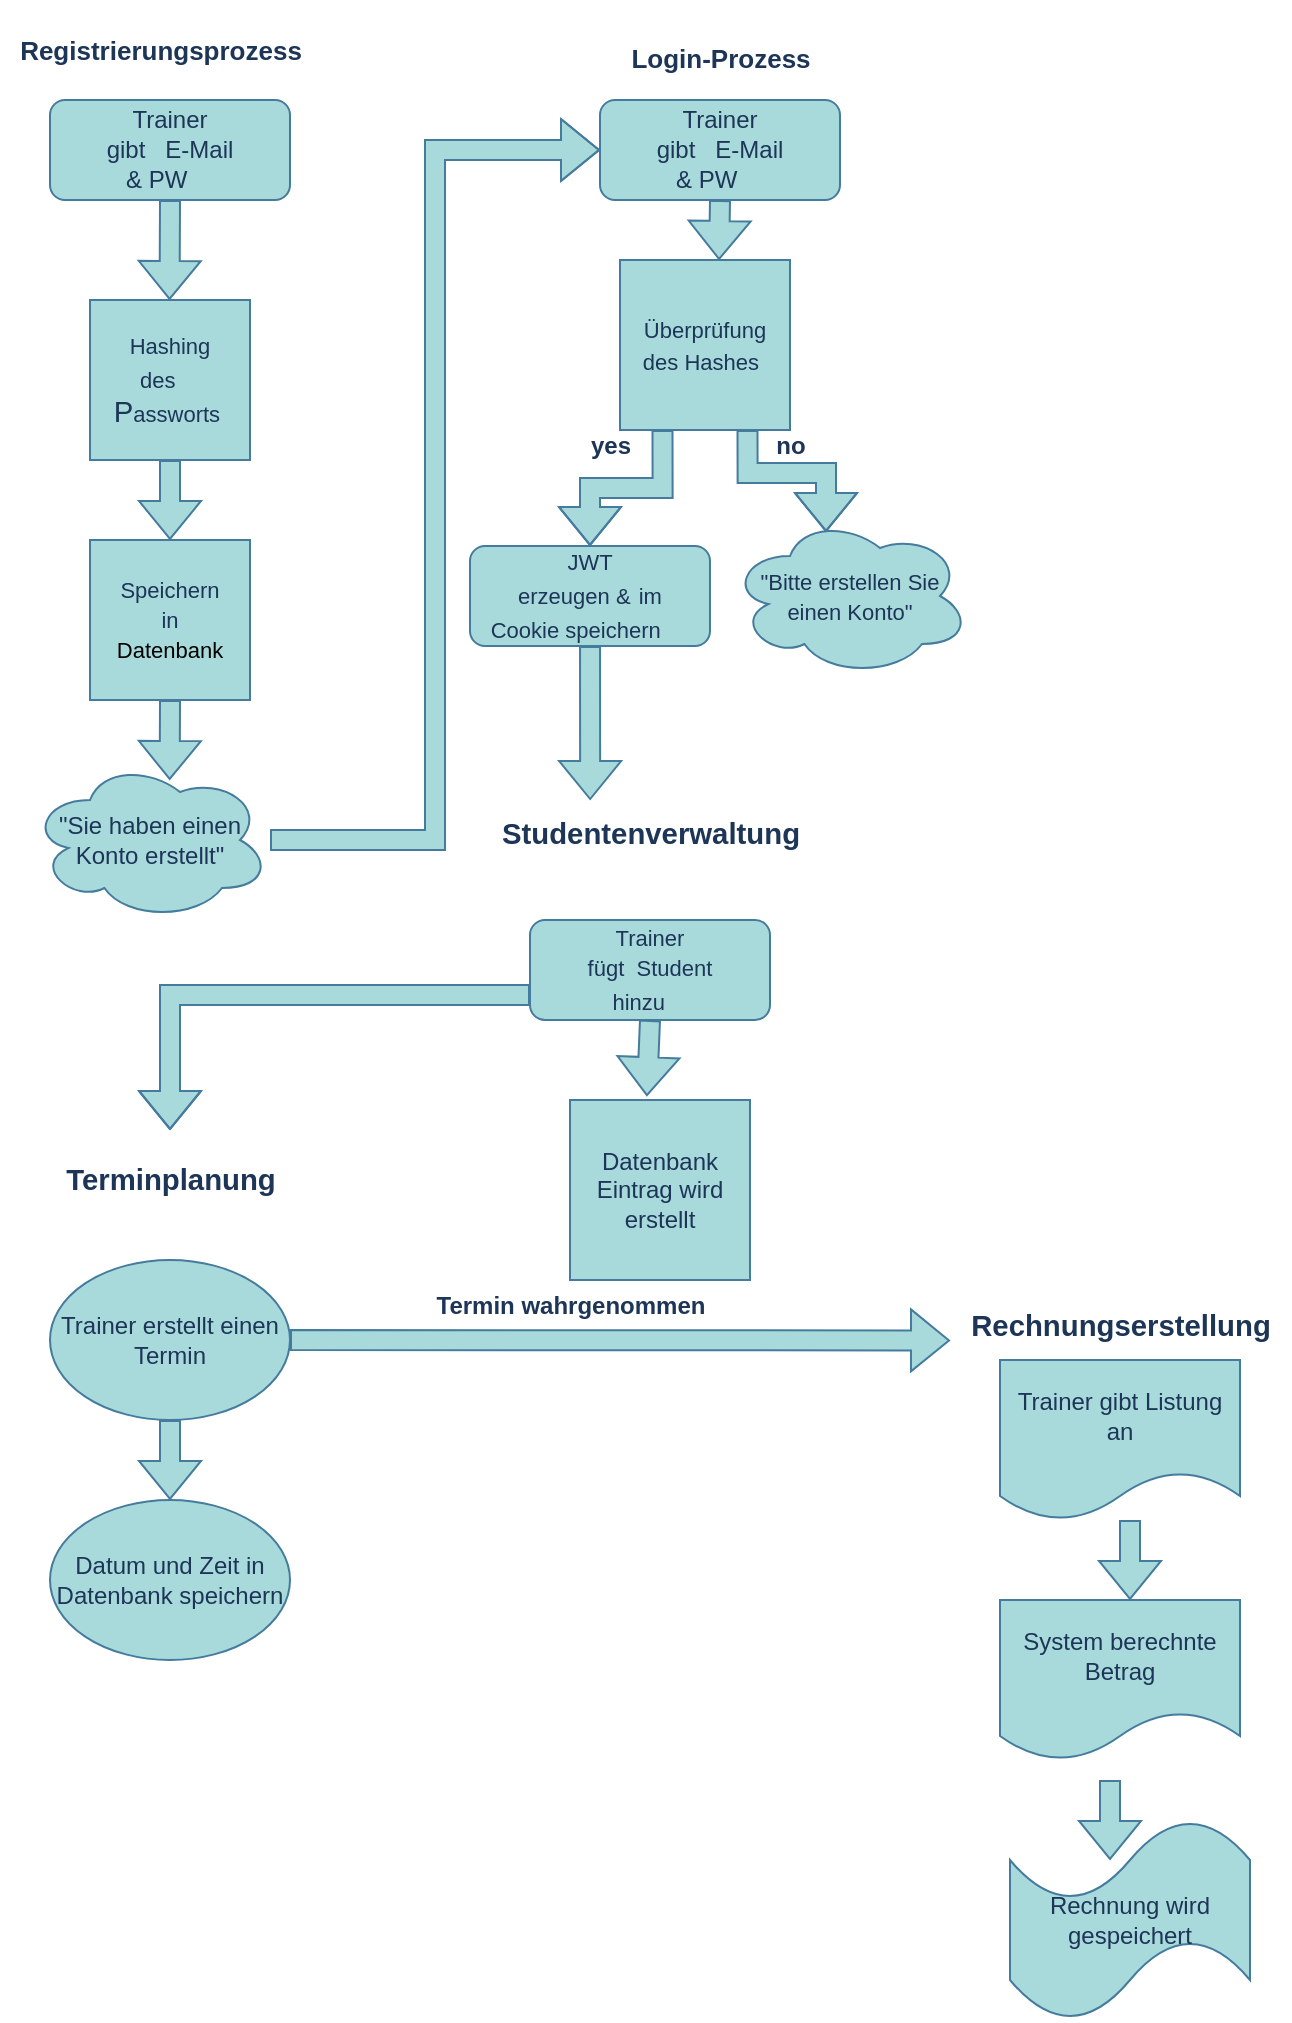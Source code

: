 <mxfile version="26.1.1">
  <diagram id="C5RBs43oDa-KdzZeNtuy" name="Page-1">
    <mxGraphModel dx="836" dy="434" grid="1" gridSize="10" guides="1" tooltips="1" connect="1" arrows="1" fold="1" page="1" pageScale="1" pageWidth="827" pageHeight="1169" math="0" shadow="0">
      <root>
        <mxCell id="WIyWlLk6GJQsqaUBKTNV-0" />
        <mxCell id="WIyWlLk6GJQsqaUBKTNV-1" parent="WIyWlLk6GJQsqaUBKTNV-0" />
        <mxCell id="r_Rx1pWE-mSmS_Qlkel_-1" value="&lt;p class=&quot;MsoNormal&quot;&gt;&lt;b&gt;&lt;font style=&quot;font-size: 13px;&quot;&gt;Registrierungsprozess&lt;/font&gt;&lt;/b&gt;&lt;/p&gt;" style="text;html=1;align=center;verticalAlign=middle;resizable=0;points=[];autosize=1;strokeColor=none;fillColor=none;labelBackgroundColor=none;fontColor=#1D3557;" vertex="1" parent="WIyWlLk6GJQsqaUBKTNV-1">
          <mxGeometry x="75" y="20" width="160" height="50" as="geometry" />
        </mxCell>
        <mxCell id="r_Rx1pWE-mSmS_Qlkel_-9" style="edgeStyle=none;rounded=0;orthogonalLoop=1;jettySize=auto;html=1;exitX=1;exitY=1;exitDx=0;exitDy=0;labelBackgroundColor=none;strokeColor=#457B9D;fontColor=default;" edge="1" parent="WIyWlLk6GJQsqaUBKTNV-1">
          <mxGeometry relative="1" as="geometry">
            <mxPoint x="220" y="460" as="sourcePoint" />
            <mxPoint x="220" y="460" as="targetPoint" />
          </mxGeometry>
        </mxCell>
        <mxCell id="r_Rx1pWE-mSmS_Qlkel_-72" style="edgeStyle=none;shape=flexArrow;rounded=0;orthogonalLoop=1;jettySize=auto;html=1;exitX=0.5;exitY=1;exitDx=0;exitDy=0;strokeColor=#457B9D;fontColor=default;fillColor=#A8DADC;labelBackgroundColor=none;" edge="1" parent="WIyWlLk6GJQsqaUBKTNV-1" source="r_Rx1pWE-mSmS_Qlkel_-12">
          <mxGeometry relative="1" as="geometry">
            <mxPoint x="434.526" y="150" as="targetPoint" />
          </mxGeometry>
        </mxCell>
        <mxCell id="r_Rx1pWE-mSmS_Qlkel_-12" value="&lt;span style=&quot;line-height: 115%; font-family: Aptos, sans-serif;&quot;&gt;&lt;font&gt;&lt;span style=&quot;line-height: 115%;&quot;&gt;&lt;font style=&quot;&quot;&gt;Trainer&lt;br&gt;gibt&amp;nbsp; &lt;/font&gt;&lt;/span&gt;&lt;span style=&quot;line-height: 115%;&quot;&gt;&amp;nbsp;&lt;/span&gt;&lt;span style=&quot;line-height: 115%;&quot;&gt;&lt;font style=&quot;&quot;&gt;E-Mail&lt;br&gt;&amp;amp; PW&lt;/font&gt;&amp;nbsp; &amp;nbsp;&lt;/span&gt;&amp;nbsp;&lt;/font&gt;&lt;/span&gt;" style="rounded=1;whiteSpace=wrap;html=1;fontSize=12;glass=0;strokeWidth=1;shadow=0;perimeterSpacing=0;labelBackgroundColor=none;fillColor=#A8DADC;strokeColor=#457B9D;fontColor=#1D3557;" vertex="1" parent="WIyWlLk6GJQsqaUBKTNV-1">
          <mxGeometry x="375" y="70" width="120" height="50" as="geometry" />
        </mxCell>
        <mxCell id="r_Rx1pWE-mSmS_Qlkel_-17" value="&lt;p class=&quot;MsoNormal&quot;&gt;&lt;b&gt;&lt;span style=&quot;line-height: 115%;&quot;&gt;&lt;font style=&quot;font-size: 13px;&quot;&gt;Login-Prozess&lt;/font&gt;&lt;/span&gt;&lt;/b&gt;&lt;/p&gt;" style="text;html=1;align=center;verticalAlign=middle;resizable=0;points=[];autosize=1;strokeColor=none;fillColor=none;labelBackgroundColor=none;fontColor=#1D3557;" vertex="1" parent="WIyWlLk6GJQsqaUBKTNV-1">
          <mxGeometry x="380" y="25" width="110" height="50" as="geometry" />
        </mxCell>
        <mxCell id="r_Rx1pWE-mSmS_Qlkel_-18" value="&lt;span style=&quot;line-height: 115%; font-family: Aptos, sans-serif;&quot;&gt;&lt;font style=&quot;font-size: 11px;&quot;&gt;JWT&lt;br&gt;erzeugen &amp;amp;&lt;/font&gt;&lt;/span&gt;&lt;span style=&quot;font-size:11.0pt;line-height:115%;&amp;lt;br/&amp;gt;font-family:&amp;quot;Aptos&amp;quot;,sans-serif;mso-ascii-theme-font:minor-latin;mso-fareast-font-family:&amp;lt;br/&amp;gt;Aptos;mso-fareast-theme-font:minor-latin;mso-hansi-theme-font:minor-latin;&amp;lt;br/&amp;gt;mso-bidi-font-family:&amp;quot;Times New Roman&amp;quot;;mso-bidi-theme-font:minor-bidi;&amp;lt;br/&amp;gt;mso-ansi-language:EN-US;mso-fareast-language:EN-US;mso-bidi-language:AR-SA&quot;&gt;&amp;nbsp;&lt;/span&gt;&lt;span style=&quot;line-height: 115%; font-family: Aptos, sans-serif;&quot;&gt;&lt;font style=&quot;font-size: 11px;&quot;&gt;im&lt;br&gt;Cookie speichern&amp;nbsp;&amp;nbsp;&lt;/font&gt;&lt;/span&gt;&lt;span style=&quot;font-size:11.0pt;line-height:115%;&amp;lt;br/&amp;gt;font-family:&amp;quot;Aptos&amp;quot;,sans-serif;mso-ascii-theme-font:minor-latin;mso-fareast-font-family:&amp;lt;br/&amp;gt;Aptos;mso-fareast-theme-font:minor-latin;mso-hansi-theme-font:minor-latin;&amp;lt;br/&amp;gt;mso-bidi-font-family:&amp;quot;Times New Roman&amp;quot;;mso-bidi-theme-font:minor-bidi;&amp;lt;br/&amp;gt;mso-ansi-language:EN-US;mso-fareast-language:EN-US;mso-bidi-language:AR-SA&quot;&gt; &amp;nbsp;&lt;/span&gt;" style="rounded=1;whiteSpace=wrap;html=1;labelBackgroundColor=none;fillColor=#A8DADC;strokeColor=#457B9D;fontColor=#1D3557;" vertex="1" parent="WIyWlLk6GJQsqaUBKTNV-1">
          <mxGeometry x="310" y="293" width="120" height="50" as="geometry" />
        </mxCell>
        <mxCell id="r_Rx1pWE-mSmS_Qlkel_-19" style="edgeStyle=none;rounded=0;orthogonalLoop=1;jettySize=auto;html=1;exitX=1;exitY=1;exitDx=0;exitDy=0;labelBackgroundColor=none;strokeColor=#457B9D;fontColor=default;" edge="1" parent="WIyWlLk6GJQsqaUBKTNV-1" source="r_Rx1pWE-mSmS_Qlkel_-18" target="r_Rx1pWE-mSmS_Qlkel_-18">
          <mxGeometry relative="1" as="geometry" />
        </mxCell>
        <mxCell id="r_Rx1pWE-mSmS_Qlkel_-68" style="edgeStyle=none;shape=flexArrow;rounded=0;orthogonalLoop=1;jettySize=auto;html=1;exitX=0.5;exitY=1;exitDx=0;exitDy=0;strokeColor=#457B9D;fontColor=default;fillColor=#A8DADC;labelBackgroundColor=none;" edge="1" parent="WIyWlLk6GJQsqaUBKTNV-1" source="r_Rx1pWE-mSmS_Qlkel_-21">
          <mxGeometry relative="1" as="geometry">
            <mxPoint x="159.789" y="170" as="targetPoint" />
          </mxGeometry>
        </mxCell>
        <mxCell id="r_Rx1pWE-mSmS_Qlkel_-21" value="&lt;span style=&quot;line-height: 115%; font-family: Aptos, sans-serif;&quot;&gt;&lt;font&gt;&lt;span style=&quot;line-height: 115%;&quot;&gt;&lt;font style=&quot;&quot;&gt;Trainer&lt;br&gt;gibt&amp;nbsp; &lt;/font&gt;&lt;/span&gt;&lt;span style=&quot;line-height: 115%;&quot;&gt;&amp;nbsp;&lt;/span&gt;&lt;span style=&quot;line-height: 115%;&quot;&gt;&lt;font style=&quot;&quot;&gt;E-Mail&lt;br&gt;&amp;amp; PW&lt;/font&gt;&amp;nbsp; &amp;nbsp;&lt;/span&gt;&amp;nbsp;&lt;/font&gt;&lt;/span&gt;" style="rounded=1;whiteSpace=wrap;html=1;fontSize=12;glass=0;strokeWidth=1;shadow=0;perimeterSpacing=0;labelBackgroundColor=none;fillColor=#A8DADC;strokeColor=#457B9D;fontColor=#1D3557;" vertex="1" parent="WIyWlLk6GJQsqaUBKTNV-1">
          <mxGeometry x="100" y="70" width="120" height="50" as="geometry" />
        </mxCell>
        <mxCell id="r_Rx1pWE-mSmS_Qlkel_-25" style="edgeStyle=none;rounded=0;orthogonalLoop=1;jettySize=auto;html=1;exitX=0.75;exitY=1;exitDx=0;exitDy=0;labelBackgroundColor=none;strokeColor=#457B9D;fontColor=default;" edge="1" parent="WIyWlLk6GJQsqaUBKTNV-1" source="r_Rx1pWE-mSmS_Qlkel_-12" target="r_Rx1pWE-mSmS_Qlkel_-12">
          <mxGeometry relative="1" as="geometry" />
        </mxCell>
        <mxCell id="r_Rx1pWE-mSmS_Qlkel_-90" style="edgeStyle=orthogonalEdgeStyle;shape=flexArrow;curved=1;rounded=0;orthogonalLoop=1;jettySize=auto;html=1;exitX=0.25;exitY=1;exitDx=0;exitDy=0;entryX=0.5;entryY=0;entryDx=0;entryDy=0;strokeColor=#457B9D;fontColor=default;fillColor=#A8DADC;labelBackgroundColor=none;" edge="1" parent="WIyWlLk6GJQsqaUBKTNV-1" source="r_Rx1pWE-mSmS_Qlkel_-26" target="r_Rx1pWE-mSmS_Qlkel_-18">
          <mxGeometry relative="1" as="geometry" />
        </mxCell>
        <mxCell id="r_Rx1pWE-mSmS_Qlkel_-26" value="&lt;span style=&quot;line-height: 115%; font-family: Aptos, sans-serif;&quot;&gt;&lt;font style=&quot;font-size: 11px;&quot;&gt;Überprüfung&lt;/font&gt;&lt;/span&gt;&lt;div&gt;&lt;span style=&quot;line-height: 115%;&quot;&gt;&lt;font style=&quot;font-size: 11px;&quot;&gt;des Hashes&lt;/font&gt;&lt;/span&gt;&lt;span style=&quot;font-size:11.0pt;line-height:115%;&amp;lt;br/&amp;gt;font-family:&amp;quot;Aptos&amp;quot;,sans-serif;mso-ascii-theme-font:minor-latin;mso-fareast-font-family:&amp;lt;br/&amp;gt;Aptos;mso-fareast-theme-font:minor-latin;mso-hansi-theme-font:minor-latin;&amp;lt;br/&amp;gt;mso-bidi-font-family:&amp;quot;Times New Roman&amp;quot;;mso-bidi-theme-font:minor-bidi;&amp;lt;br/&amp;gt;mso-ansi-language:EN-US;mso-fareast-language:EN-US;mso-bidi-language:AR-SA&quot;&gt;&amp;nbsp;&lt;/span&gt;&lt;/div&gt;" style="whiteSpace=wrap;html=1;aspect=fixed;labelBackgroundColor=none;fillColor=#A8DADC;strokeColor=#457B9D;fontColor=#1D3557;" vertex="1" parent="WIyWlLk6GJQsqaUBKTNV-1">
          <mxGeometry x="385" y="150" width="85" height="85" as="geometry" />
        </mxCell>
        <mxCell id="r_Rx1pWE-mSmS_Qlkel_-39" style="edgeStyle=none;rounded=0;orthogonalLoop=1;jettySize=auto;html=1;exitX=1;exitY=1;exitDx=0;exitDy=0;labelBackgroundColor=none;strokeColor=#457B9D;fontColor=default;" edge="1" parent="WIyWlLk6GJQsqaUBKTNV-1">
          <mxGeometry relative="1" as="geometry">
            <mxPoint x="710.0" y="460" as="sourcePoint" />
            <mxPoint x="710.0" y="460" as="targetPoint" />
          </mxGeometry>
        </mxCell>
        <mxCell id="r_Rx1pWE-mSmS_Qlkel_-86" style="edgeStyle=orthogonalEdgeStyle;shape=flexArrow;curved=1;rounded=0;orthogonalLoop=1;jettySize=auto;html=1;exitX=0;exitY=0.75;exitDx=0;exitDy=0;strokeColor=#457B9D;fontColor=default;fillColor=#A8DADC;labelBackgroundColor=none;" edge="1" parent="WIyWlLk6GJQsqaUBKTNV-1" source="r_Rx1pWE-mSmS_Qlkel_-40" target="r_Rx1pWE-mSmS_Qlkel_-84">
          <mxGeometry relative="1" as="geometry" />
        </mxCell>
        <mxCell id="r_Rx1pWE-mSmS_Qlkel_-40" value="&lt;span style=&quot;line-height: 115%; font-family: Aptos, sans-serif;&quot;&gt;&lt;font style=&quot;font-size: 11px;&quot;&gt;Trainer&lt;br/&gt;fügt&amp;nbsp;&amp;nbsp;&lt;span style=&quot;line-height: 115%;&quot;&gt;Student&lt;br/&gt;hinzu&amp;nbsp;&lt;/span&gt;&lt;/font&gt;&lt;span style=&quot;font-size: 11pt; line-height: 115%;&quot;&gt;&amp;nbsp;&lt;/span&gt;&lt;span style=&quot;font-size: 11pt;&quot;&gt;&amp;nbsp;&lt;/span&gt;&lt;/span&gt;" style="rounded=1;whiteSpace=wrap;html=1;fontSize=12;glass=0;strokeWidth=1;shadow=0;perimeterSpacing=0;labelBackgroundColor=none;fillColor=#A8DADC;strokeColor=#457B9D;fontColor=#1D3557;" vertex="1" parent="WIyWlLk6GJQsqaUBKTNV-1">
          <mxGeometry x="340" y="480" width="120" height="50" as="geometry" />
        </mxCell>
        <mxCell id="r_Rx1pWE-mSmS_Qlkel_-41" value="&lt;p class=&quot;MsoNormal&quot;&gt;&lt;b&gt;&lt;span style=&quot;font-size:11.0pt;line-height:115%&quot;&gt;Studentenverwaltung&lt;/span&gt;&lt;/b&gt;&lt;/p&gt;" style="text;whiteSpace=wrap;html=1;labelBackgroundColor=none;fontColor=#1D3557;" vertex="1" parent="WIyWlLk6GJQsqaUBKTNV-1">
          <mxGeometry x="324" y="410" width="180" height="60" as="geometry" />
        </mxCell>
        <mxCell id="r_Rx1pWE-mSmS_Qlkel_-42" value="Datenbank&lt;div&gt;Eintrag wird erstellt&lt;/div&gt;" style="whiteSpace=wrap;html=1;aspect=fixed;labelBackgroundColor=none;fillColor=#A8DADC;strokeColor=#457B9D;fontColor=#1D3557;" vertex="1" parent="WIyWlLk6GJQsqaUBKTNV-1">
          <mxGeometry x="360" y="570" width="90" height="90" as="geometry" />
        </mxCell>
        <mxCell id="r_Rx1pWE-mSmS_Qlkel_-88" style="edgeStyle=orthogonalEdgeStyle;shape=flexArrow;curved=1;rounded=0;orthogonalLoop=1;jettySize=auto;html=1;entryX=0;entryY=0.5;entryDx=0;entryDy=0;strokeColor=#457B9D;fontColor=default;fillColor=#A8DADC;labelBackgroundColor=none;" edge="1" parent="WIyWlLk6GJQsqaUBKTNV-1" source="r_Rx1pWE-mSmS_Qlkel_-64" target="r_Rx1pWE-mSmS_Qlkel_-12">
          <mxGeometry relative="1" as="geometry" />
        </mxCell>
        <mxCell id="r_Rx1pWE-mSmS_Qlkel_-64" value="&quot;Sie haben einen Konto erstellt&quot;" style="ellipse;shape=cloud;whiteSpace=wrap;html=1;labelBackgroundColor=none;fillColor=#A8DADC;strokeColor=#457B9D;fontColor=#1D3557;" vertex="1" parent="WIyWlLk6GJQsqaUBKTNV-1">
          <mxGeometry x="90" y="400" width="120" height="80" as="geometry" />
        </mxCell>
        <mxCell id="r_Rx1pWE-mSmS_Qlkel_-65" value="&lt;span style=&quot;font-family: Aptos, sans-serif; font-size: 11px;&quot;&gt;&quot;Bitte erstellen Sie einen Konto&quot;&lt;/span&gt;" style="ellipse;shape=cloud;whiteSpace=wrap;html=1;labelBackgroundColor=none;fillColor=#A8DADC;strokeColor=#457B9D;fontColor=#1D3557;" vertex="1" parent="WIyWlLk6GJQsqaUBKTNV-1">
          <mxGeometry x="440" y="278" width="120" height="80" as="geometry" />
        </mxCell>
        <mxCell id="r_Rx1pWE-mSmS_Qlkel_-67" style="edgeStyle=none;shape=flexArrow;rounded=0;orthogonalLoop=1;jettySize=auto;html=1;exitX=0.5;exitY=1;exitDx=0;exitDy=0;entryX=0.427;entryY=-0.021;entryDx=0;entryDy=0;entryPerimeter=0;strokeColor=#457B9D;fontColor=default;fillColor=#A8DADC;labelBackgroundColor=none;" edge="1" parent="WIyWlLk6GJQsqaUBKTNV-1" source="r_Rx1pWE-mSmS_Qlkel_-40" target="r_Rx1pWE-mSmS_Qlkel_-42">
          <mxGeometry relative="1" as="geometry" />
        </mxCell>
        <mxCell id="r_Rx1pWE-mSmS_Qlkel_-71" style="edgeStyle=none;shape=flexArrow;rounded=0;orthogonalLoop=1;jettySize=auto;html=1;exitX=0.5;exitY=1;exitDx=0;exitDy=0;entryX=0.582;entryY=0.125;entryDx=0;entryDy=0;entryPerimeter=0;strokeColor=#457B9D;fontColor=default;fillColor=#A8DADC;labelBackgroundColor=none;" edge="1" parent="WIyWlLk6GJQsqaUBKTNV-1" target="r_Rx1pWE-mSmS_Qlkel_-64">
          <mxGeometry relative="1" as="geometry">
            <mxPoint x="160" y="370" as="sourcePoint" />
          </mxGeometry>
        </mxCell>
        <mxCell id="r_Rx1pWE-mSmS_Qlkel_-73" style="edgeStyle=none;shape=flexArrow;rounded=0;orthogonalLoop=1;jettySize=auto;html=1;entryX=0.256;entryY=0.167;entryDx=0;entryDy=0;entryPerimeter=0;strokeColor=#457B9D;fontColor=default;fillColor=#A8DADC;labelBackgroundColor=none;" edge="1" parent="WIyWlLk6GJQsqaUBKTNV-1" source="r_Rx1pWE-mSmS_Qlkel_-18" target="r_Rx1pWE-mSmS_Qlkel_-41">
          <mxGeometry relative="1" as="geometry" />
        </mxCell>
        <mxCell id="r_Rx1pWE-mSmS_Qlkel_-79" style="edgeStyle=none;shape=flexArrow;rounded=0;orthogonalLoop=1;jettySize=auto;html=1;entryX=0.5;entryY=0;entryDx=0;entryDy=0;strokeColor=#457B9D;fontColor=default;fillColor=#A8DADC;labelBackgroundColor=none;" edge="1" parent="WIyWlLk6GJQsqaUBKTNV-1" source="r_Rx1pWE-mSmS_Qlkel_-76" target="r_Rx1pWE-mSmS_Qlkel_-78">
          <mxGeometry relative="1" as="geometry" />
        </mxCell>
        <mxCell id="r_Rx1pWE-mSmS_Qlkel_-76" value="&lt;span style=&quot;line-height: 13.8px; font-family: Aptos, sans-serif;&quot;&gt;&lt;font style=&quot;font-size: 11px;&quot;&gt;Hashing&lt;br&gt;des&lt;/font&gt;&lt;/span&gt;&lt;span style=&quot;font-size: 11pt; line-height: 16.867px;&quot;&gt;&amp;nbsp; &amp;nbsp;&lt;/span&gt;&lt;div&gt;&lt;span style=&quot;font-size: 11pt; line-height: 16.867px;&quot;&gt;P&lt;/span&gt;&lt;span style=&quot;line-height: 13.8px; font-family: Aptos, sans-serif;&quot;&gt;&lt;font style=&quot;font-size: 11px;&quot;&gt;assworts&amp;nbsp;&lt;/font&gt;&lt;/span&gt;&lt;/div&gt;" style="whiteSpace=wrap;html=1;aspect=fixed;strokeColor=#457B9D;fontColor=#1D3557;fillColor=#A8DADC;labelBackgroundColor=none;" vertex="1" parent="WIyWlLk6GJQsqaUBKTNV-1">
          <mxGeometry x="120" y="170" width="80" height="80" as="geometry" />
        </mxCell>
        <mxCell id="r_Rx1pWE-mSmS_Qlkel_-78" value="&lt;span style=&quot;line-height: 13.8px; font-family: Aptos, sans-serif;&quot;&gt;&lt;font style=&quot;font-size: 11px;&quot;&gt;Speichern&lt;br&gt;in&lt;br&gt;&lt;/font&gt;&lt;/span&gt;&lt;div&gt;&lt;span style=&quot;line-height: 13.8px; font-family: Aptos, sans-serif;&quot;&gt;&lt;span style=&quot;background-color: transparent; color: light-dark(rgb(0, 0, 0), rgb(255, 255, 255));&quot;&gt;&lt;font style=&quot;font-size: 11px;&quot;&gt;Datenbank&lt;/font&gt;&lt;/span&gt;&lt;/span&gt;&lt;/div&gt;" style="whiteSpace=wrap;html=1;aspect=fixed;strokeColor=#457B9D;fontColor=#1D3557;fillColor=#A8DADC;labelBackgroundColor=none;" vertex="1" parent="WIyWlLk6GJQsqaUBKTNV-1">
          <mxGeometry x="120" y="290" width="80" height="80" as="geometry" />
        </mxCell>
        <mxCell id="r_Rx1pWE-mSmS_Qlkel_-83" style="edgeStyle=none;shape=flexArrow;rounded=0;orthogonalLoop=1;jettySize=auto;html=1;exitX=0.25;exitY=0;exitDx=0;exitDy=0;strokeColor=#457B9D;fontColor=default;fillColor=#A8DADC;labelBackgroundColor=none;" edge="1" parent="WIyWlLk6GJQsqaUBKTNV-1">
          <mxGeometry relative="1" as="geometry">
            <mxPoint x="545" y="640" as="sourcePoint" />
            <mxPoint x="545" y="640" as="targetPoint" />
          </mxGeometry>
        </mxCell>
        <mxCell id="r_Rx1pWE-mSmS_Qlkel_-84" value="&lt;p class=&quot;MsoNormal&quot;&gt;&lt;b&gt;&lt;span style=&quot;font-size:11.0pt;line-height:115%&quot;&gt;Terminplanung&lt;/span&gt;&lt;/b&gt;&lt;/p&gt;" style="text;html=1;align=center;verticalAlign=middle;resizable=0;points=[];autosize=1;strokeColor=none;fillColor=none;fontColor=#1D3557;labelBackgroundColor=none;" vertex="1" parent="WIyWlLk6GJQsqaUBKTNV-1">
          <mxGeometry x="95" y="585" width="130" height="50" as="geometry" />
        </mxCell>
        <mxCell id="r_Rx1pWE-mSmS_Qlkel_-93" style="edgeStyle=orthogonalEdgeStyle;shape=flexArrow;curved=1;rounded=0;orthogonalLoop=1;jettySize=auto;html=1;exitX=0.75;exitY=1;exitDx=0;exitDy=0;entryX=0.4;entryY=0.1;entryDx=0;entryDy=0;entryPerimeter=0;strokeColor=#457B9D;fontColor=default;fillColor=#A8DADC;labelBackgroundColor=none;" edge="1" parent="WIyWlLk6GJQsqaUBKTNV-1" source="r_Rx1pWE-mSmS_Qlkel_-26" target="r_Rx1pWE-mSmS_Qlkel_-65">
          <mxGeometry relative="1" as="geometry" />
        </mxCell>
        <mxCell id="r_Rx1pWE-mSmS_Qlkel_-94" value="&lt;b&gt;yes&lt;/b&gt;" style="text;html=1;align=center;verticalAlign=middle;resizable=0;points=[];autosize=1;strokeColor=none;fillColor=none;fontColor=#1D3557;labelBackgroundColor=none;" vertex="1" parent="WIyWlLk6GJQsqaUBKTNV-1">
          <mxGeometry x="360" y="228" width="40" height="30" as="geometry" />
        </mxCell>
        <mxCell id="r_Rx1pWE-mSmS_Qlkel_-95" value="&lt;b&gt;no&lt;/b&gt;" style="text;html=1;align=center;verticalAlign=middle;resizable=0;points=[];autosize=1;strokeColor=none;fillColor=none;fontColor=#1D3557;labelBackgroundColor=none;" vertex="1" parent="WIyWlLk6GJQsqaUBKTNV-1">
          <mxGeometry x="450" y="228" width="40" height="30" as="geometry" />
        </mxCell>
        <mxCell id="r_Rx1pWE-mSmS_Qlkel_-101" style="edgeStyle=none;shape=flexArrow;rounded=0;orthogonalLoop=1;jettySize=auto;html=1;strokeColor=#457B9D;fontColor=default;fillColor=#A8DADC;labelBackgroundColor=none;" edge="1" parent="WIyWlLk6GJQsqaUBKTNV-1" source="r_Rx1pWE-mSmS_Qlkel_-96" target="r_Rx1pWE-mSmS_Qlkel_-98">
          <mxGeometry relative="1" as="geometry" />
        </mxCell>
        <mxCell id="r_Rx1pWE-mSmS_Qlkel_-102" style="edgeStyle=none;shape=flexArrow;rounded=0;orthogonalLoop=1;jettySize=auto;html=1;exitX=1;exitY=0.5;exitDx=0;exitDy=0;strokeColor=#457B9D;fontColor=default;fillColor=#A8DADC;labelBackgroundColor=none;" edge="1" parent="WIyWlLk6GJQsqaUBKTNV-1" source="r_Rx1pWE-mSmS_Qlkel_-96">
          <mxGeometry relative="1" as="geometry">
            <mxPoint x="550" y="690.211" as="targetPoint" />
          </mxGeometry>
        </mxCell>
        <mxCell id="r_Rx1pWE-mSmS_Qlkel_-96" value="Trainer erstellt einen Termin" style="ellipse;whiteSpace=wrap;html=1;strokeColor=#457B9D;fontColor=#1D3557;fillColor=#A8DADC;labelBackgroundColor=none;" vertex="1" parent="WIyWlLk6GJQsqaUBKTNV-1">
          <mxGeometry x="100" y="650" width="120" height="80" as="geometry" />
        </mxCell>
        <mxCell id="r_Rx1pWE-mSmS_Qlkel_-98" value="Datum und Zeit in Datenbank speichern" style="ellipse;whiteSpace=wrap;html=1;strokeColor=#457B9D;fontColor=#1D3557;fillColor=#A8DADC;labelBackgroundColor=none;" vertex="1" parent="WIyWlLk6GJQsqaUBKTNV-1">
          <mxGeometry x="100" y="770" width="120" height="80" as="geometry" />
        </mxCell>
        <mxCell id="r_Rx1pWE-mSmS_Qlkel_-100" style="edgeStyle=none;shape=flexArrow;rounded=0;orthogonalLoop=1;jettySize=auto;html=1;exitX=1;exitY=1;exitDx=0;exitDy=0;strokeColor=#457B9D;fontColor=default;fillColor=#A8DADC;labelBackgroundColor=none;" edge="1" parent="WIyWlLk6GJQsqaUBKTNV-1" source="r_Rx1pWE-mSmS_Qlkel_-98" target="r_Rx1pWE-mSmS_Qlkel_-98">
          <mxGeometry relative="1" as="geometry" />
        </mxCell>
        <mxCell id="r_Rx1pWE-mSmS_Qlkel_-103" value="&lt;b&gt;Termin wahrgenommen&lt;/b&gt;" style="text;html=1;align=center;verticalAlign=middle;resizable=0;points=[];autosize=1;strokeColor=none;fillColor=none;fontColor=#1D3557;labelBackgroundColor=none;" vertex="1" parent="WIyWlLk6GJQsqaUBKTNV-1">
          <mxGeometry x="280" y="658" width="160" height="30" as="geometry" />
        </mxCell>
        <mxCell id="r_Rx1pWE-mSmS_Qlkel_-104" value="&lt;p class=&quot;MsoNormal&quot;&gt;&lt;b&gt;&lt;span style=&quot;font-size:11.0pt;line-height:115%&quot;&gt;Rechnungserstellung&lt;/span&gt;&lt;/b&gt;&lt;/p&gt;" style="text;html=1;align=center;verticalAlign=middle;resizable=0;points=[];autosize=1;strokeColor=none;fillColor=none;fontColor=#1D3557;labelBackgroundColor=none;" vertex="1" parent="WIyWlLk6GJQsqaUBKTNV-1">
          <mxGeometry x="550" y="658" width="170" height="50" as="geometry" />
        </mxCell>
        <mxCell id="r_Rx1pWE-mSmS_Qlkel_-106" value="Trainer gibt Listung an" style="shape=document;whiteSpace=wrap;html=1;boundedLbl=1;strokeColor=#457B9D;fontColor=#1D3557;fillColor=#A8DADC;labelBackgroundColor=none;" vertex="1" parent="WIyWlLk6GJQsqaUBKTNV-1">
          <mxGeometry x="575" y="700" width="120" height="80" as="geometry" />
        </mxCell>
        <mxCell id="r_Rx1pWE-mSmS_Qlkel_-107" value="System berechnte Betrag" style="shape=document;whiteSpace=wrap;html=1;boundedLbl=1;strokeColor=#457B9D;fontColor=#1D3557;fillColor=#A8DADC;labelBackgroundColor=none;" vertex="1" parent="WIyWlLk6GJQsqaUBKTNV-1">
          <mxGeometry x="575" y="820" width="120" height="80" as="geometry" />
        </mxCell>
        <mxCell id="r_Rx1pWE-mSmS_Qlkel_-108" value="Rechnung wird gespeichert" style="shape=tape;whiteSpace=wrap;html=1;strokeColor=#457B9D;fontColor=#1D3557;fillColor=#A8DADC;labelBackgroundColor=none;" vertex="1" parent="WIyWlLk6GJQsqaUBKTNV-1">
          <mxGeometry x="580" y="930" width="120" height="100" as="geometry" />
        </mxCell>
        <mxCell id="r_Rx1pWE-mSmS_Qlkel_-111" style="edgeStyle=none;shape=flexArrow;rounded=0;orthogonalLoop=1;jettySize=auto;html=1;strokeColor=#457B9D;fontColor=default;fillColor=#A8DADC;labelBackgroundColor=none;" edge="1" parent="WIyWlLk6GJQsqaUBKTNV-1">
          <mxGeometry relative="1" as="geometry">
            <mxPoint x="640" y="780" as="sourcePoint" />
            <mxPoint x="640" y="820" as="targetPoint" />
          </mxGeometry>
        </mxCell>
        <mxCell id="r_Rx1pWE-mSmS_Qlkel_-112" style="edgeStyle=none;shape=flexArrow;rounded=0;orthogonalLoop=1;jettySize=auto;html=1;strokeColor=#457B9D;fontColor=default;fillColor=#A8DADC;labelBackgroundColor=none;" edge="1" parent="WIyWlLk6GJQsqaUBKTNV-1">
          <mxGeometry relative="1" as="geometry">
            <mxPoint x="630" y="910" as="sourcePoint" />
            <mxPoint x="630" y="950" as="targetPoint" />
          </mxGeometry>
        </mxCell>
      </root>
    </mxGraphModel>
  </diagram>
</mxfile>
